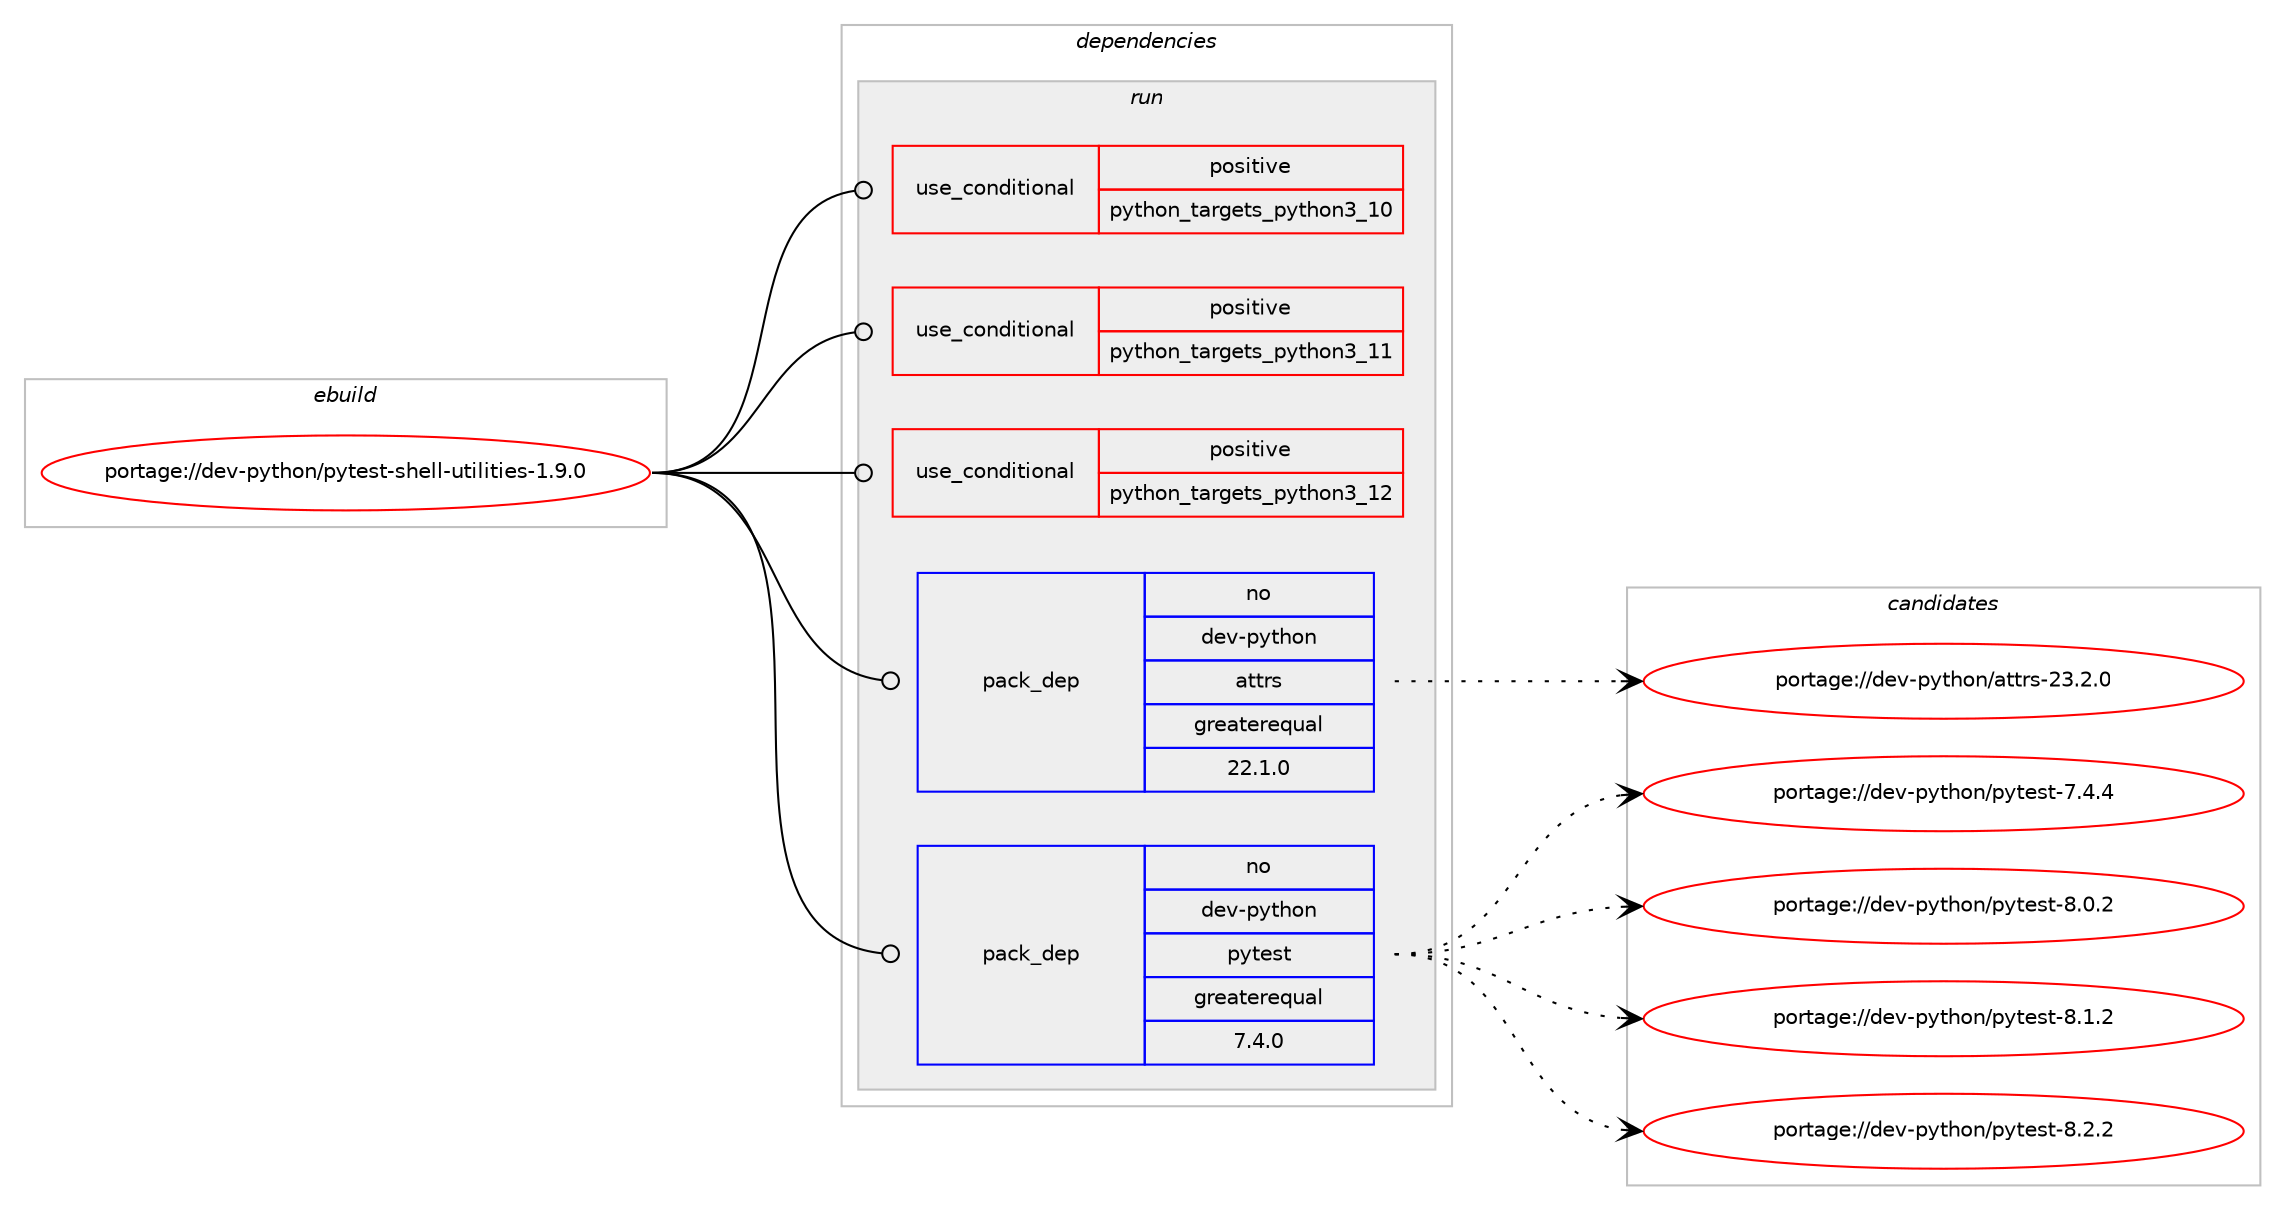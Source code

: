 digraph prolog {

# *************
# Graph options
# *************

newrank=true;
concentrate=true;
compound=true;
graph [rankdir=LR,fontname=Helvetica,fontsize=10,ranksep=1.5];#, ranksep=2.5, nodesep=0.2];
edge  [arrowhead=vee];
node  [fontname=Helvetica,fontsize=10];

# **********
# The ebuild
# **********

subgraph cluster_leftcol {
color=gray;
rank=same;
label=<<i>ebuild</i>>;
id [label="portage://dev-python/pytest-shell-utilities-1.9.0", color=red, width=4, href="../dev-python/pytest-shell-utilities-1.9.0.svg"];
}

# ****************
# The dependencies
# ****************

subgraph cluster_midcol {
color=gray;
label=<<i>dependencies</i>>;
subgraph cluster_compile {
fillcolor="#eeeeee";
style=filled;
label=<<i>compile</i>>;
}
subgraph cluster_compileandrun {
fillcolor="#eeeeee";
style=filled;
label=<<i>compile and run</i>>;
}
subgraph cluster_run {
fillcolor="#eeeeee";
style=filled;
label=<<i>run</i>>;
subgraph cond36844 {
dependency80081 [label=<<TABLE BORDER="0" CELLBORDER="1" CELLSPACING="0" CELLPADDING="4"><TR><TD ROWSPAN="3" CELLPADDING="10">use_conditional</TD></TR><TR><TD>positive</TD></TR><TR><TD>python_targets_python3_10</TD></TR></TABLE>>, shape=none, color=red];
# *** BEGIN UNKNOWN DEPENDENCY TYPE (TODO) ***
# dependency80081 -> package_dependency(portage://dev-python/pytest-shell-utilities-1.9.0,run,no,dev-lang,python,none,[,,],[slot(3.10)],[])
# *** END UNKNOWN DEPENDENCY TYPE (TODO) ***

}
id:e -> dependency80081:w [weight=20,style="solid",arrowhead="odot"];
subgraph cond36845 {
dependency80082 [label=<<TABLE BORDER="0" CELLBORDER="1" CELLSPACING="0" CELLPADDING="4"><TR><TD ROWSPAN="3" CELLPADDING="10">use_conditional</TD></TR><TR><TD>positive</TD></TR><TR><TD>python_targets_python3_11</TD></TR></TABLE>>, shape=none, color=red];
# *** BEGIN UNKNOWN DEPENDENCY TYPE (TODO) ***
# dependency80082 -> package_dependency(portage://dev-python/pytest-shell-utilities-1.9.0,run,no,dev-lang,python,none,[,,],[slot(3.11)],[])
# *** END UNKNOWN DEPENDENCY TYPE (TODO) ***

}
id:e -> dependency80082:w [weight=20,style="solid",arrowhead="odot"];
subgraph cond36846 {
dependency80083 [label=<<TABLE BORDER="0" CELLBORDER="1" CELLSPACING="0" CELLPADDING="4"><TR><TD ROWSPAN="3" CELLPADDING="10">use_conditional</TD></TR><TR><TD>positive</TD></TR><TR><TD>python_targets_python3_12</TD></TR></TABLE>>, shape=none, color=red];
# *** BEGIN UNKNOWN DEPENDENCY TYPE (TODO) ***
# dependency80083 -> package_dependency(portage://dev-python/pytest-shell-utilities-1.9.0,run,no,dev-lang,python,none,[,,],[slot(3.12)],[])
# *** END UNKNOWN DEPENDENCY TYPE (TODO) ***

}
id:e -> dependency80083:w [weight=20,style="solid",arrowhead="odot"];
subgraph pack42002 {
dependency80084 [label=<<TABLE BORDER="0" CELLBORDER="1" CELLSPACING="0" CELLPADDING="4" WIDTH="220"><TR><TD ROWSPAN="6" CELLPADDING="30">pack_dep</TD></TR><TR><TD WIDTH="110">no</TD></TR><TR><TD>dev-python</TD></TR><TR><TD>attrs</TD></TR><TR><TD>greaterequal</TD></TR><TR><TD>22.1.0</TD></TR></TABLE>>, shape=none, color=blue];
}
id:e -> dependency80084:w [weight=20,style="solid",arrowhead="odot"];
# *** BEGIN UNKNOWN DEPENDENCY TYPE (TODO) ***
# id -> package_dependency(portage://dev-python/pytest-shell-utilities-1.9.0,run,no,dev-python,psutil,none,[,,],[],[use(optenable(python_targets_python3_10),negative),use(optenable(python_targets_python3_11),negative),use(optenable(python_targets_python3_12),negative)])
# *** END UNKNOWN DEPENDENCY TYPE (TODO) ***

subgraph pack42003 {
dependency80085 [label=<<TABLE BORDER="0" CELLBORDER="1" CELLSPACING="0" CELLPADDING="4" WIDTH="220"><TR><TD ROWSPAN="6" CELLPADDING="30">pack_dep</TD></TR><TR><TD WIDTH="110">no</TD></TR><TR><TD>dev-python</TD></TR><TR><TD>pytest</TD></TR><TR><TD>greaterequal</TD></TR><TR><TD>7.4.0</TD></TR></TABLE>>, shape=none, color=blue];
}
id:e -> dependency80085:w [weight=20,style="solid",arrowhead="odot"];
# *** BEGIN UNKNOWN DEPENDENCY TYPE (TODO) ***
# id -> package_dependency(portage://dev-python/pytest-shell-utilities-1.9.0,run,no,dev-python,pytest-helpers-namespace,none,[,,],[],[use(optenable(python_targets_python3_10),negative),use(optenable(python_targets_python3_11),negative),use(optenable(python_targets_python3_12),negative)])
# *** END UNKNOWN DEPENDENCY TYPE (TODO) ***

# *** BEGIN UNKNOWN DEPENDENCY TYPE (TODO) ***
# id -> package_dependency(portage://dev-python/pytest-shell-utilities-1.9.0,run,no,dev-python,pytest-skip-markers,none,[,,],[],[use(optenable(python_targets_python3_10),negative),use(optenable(python_targets_python3_11),negative),use(optenable(python_targets_python3_12),negative)])
# *** END UNKNOWN DEPENDENCY TYPE (TODO) ***

}
}

# **************
# The candidates
# **************

subgraph cluster_choices {
rank=same;
color=gray;
label=<<i>candidates</i>>;

subgraph choice42002 {
color=black;
nodesep=1;
choice10010111845112121116104111110479711611611411545505146504648 [label="portage://dev-python/attrs-23.2.0", color=red, width=4,href="../dev-python/attrs-23.2.0.svg"];
dependency80084:e -> choice10010111845112121116104111110479711611611411545505146504648:w [style=dotted,weight="100"];
}
subgraph choice42003 {
color=black;
nodesep=1;
choice1001011184511212111610411111047112121116101115116455546524652 [label="portage://dev-python/pytest-7.4.4", color=red, width=4,href="../dev-python/pytest-7.4.4.svg"];
choice1001011184511212111610411111047112121116101115116455646484650 [label="portage://dev-python/pytest-8.0.2", color=red, width=4,href="../dev-python/pytest-8.0.2.svg"];
choice1001011184511212111610411111047112121116101115116455646494650 [label="portage://dev-python/pytest-8.1.2", color=red, width=4,href="../dev-python/pytest-8.1.2.svg"];
choice1001011184511212111610411111047112121116101115116455646504650 [label="portage://dev-python/pytest-8.2.2", color=red, width=4,href="../dev-python/pytest-8.2.2.svg"];
dependency80085:e -> choice1001011184511212111610411111047112121116101115116455546524652:w [style=dotted,weight="100"];
dependency80085:e -> choice1001011184511212111610411111047112121116101115116455646484650:w [style=dotted,weight="100"];
dependency80085:e -> choice1001011184511212111610411111047112121116101115116455646494650:w [style=dotted,weight="100"];
dependency80085:e -> choice1001011184511212111610411111047112121116101115116455646504650:w [style=dotted,weight="100"];
}
}

}
